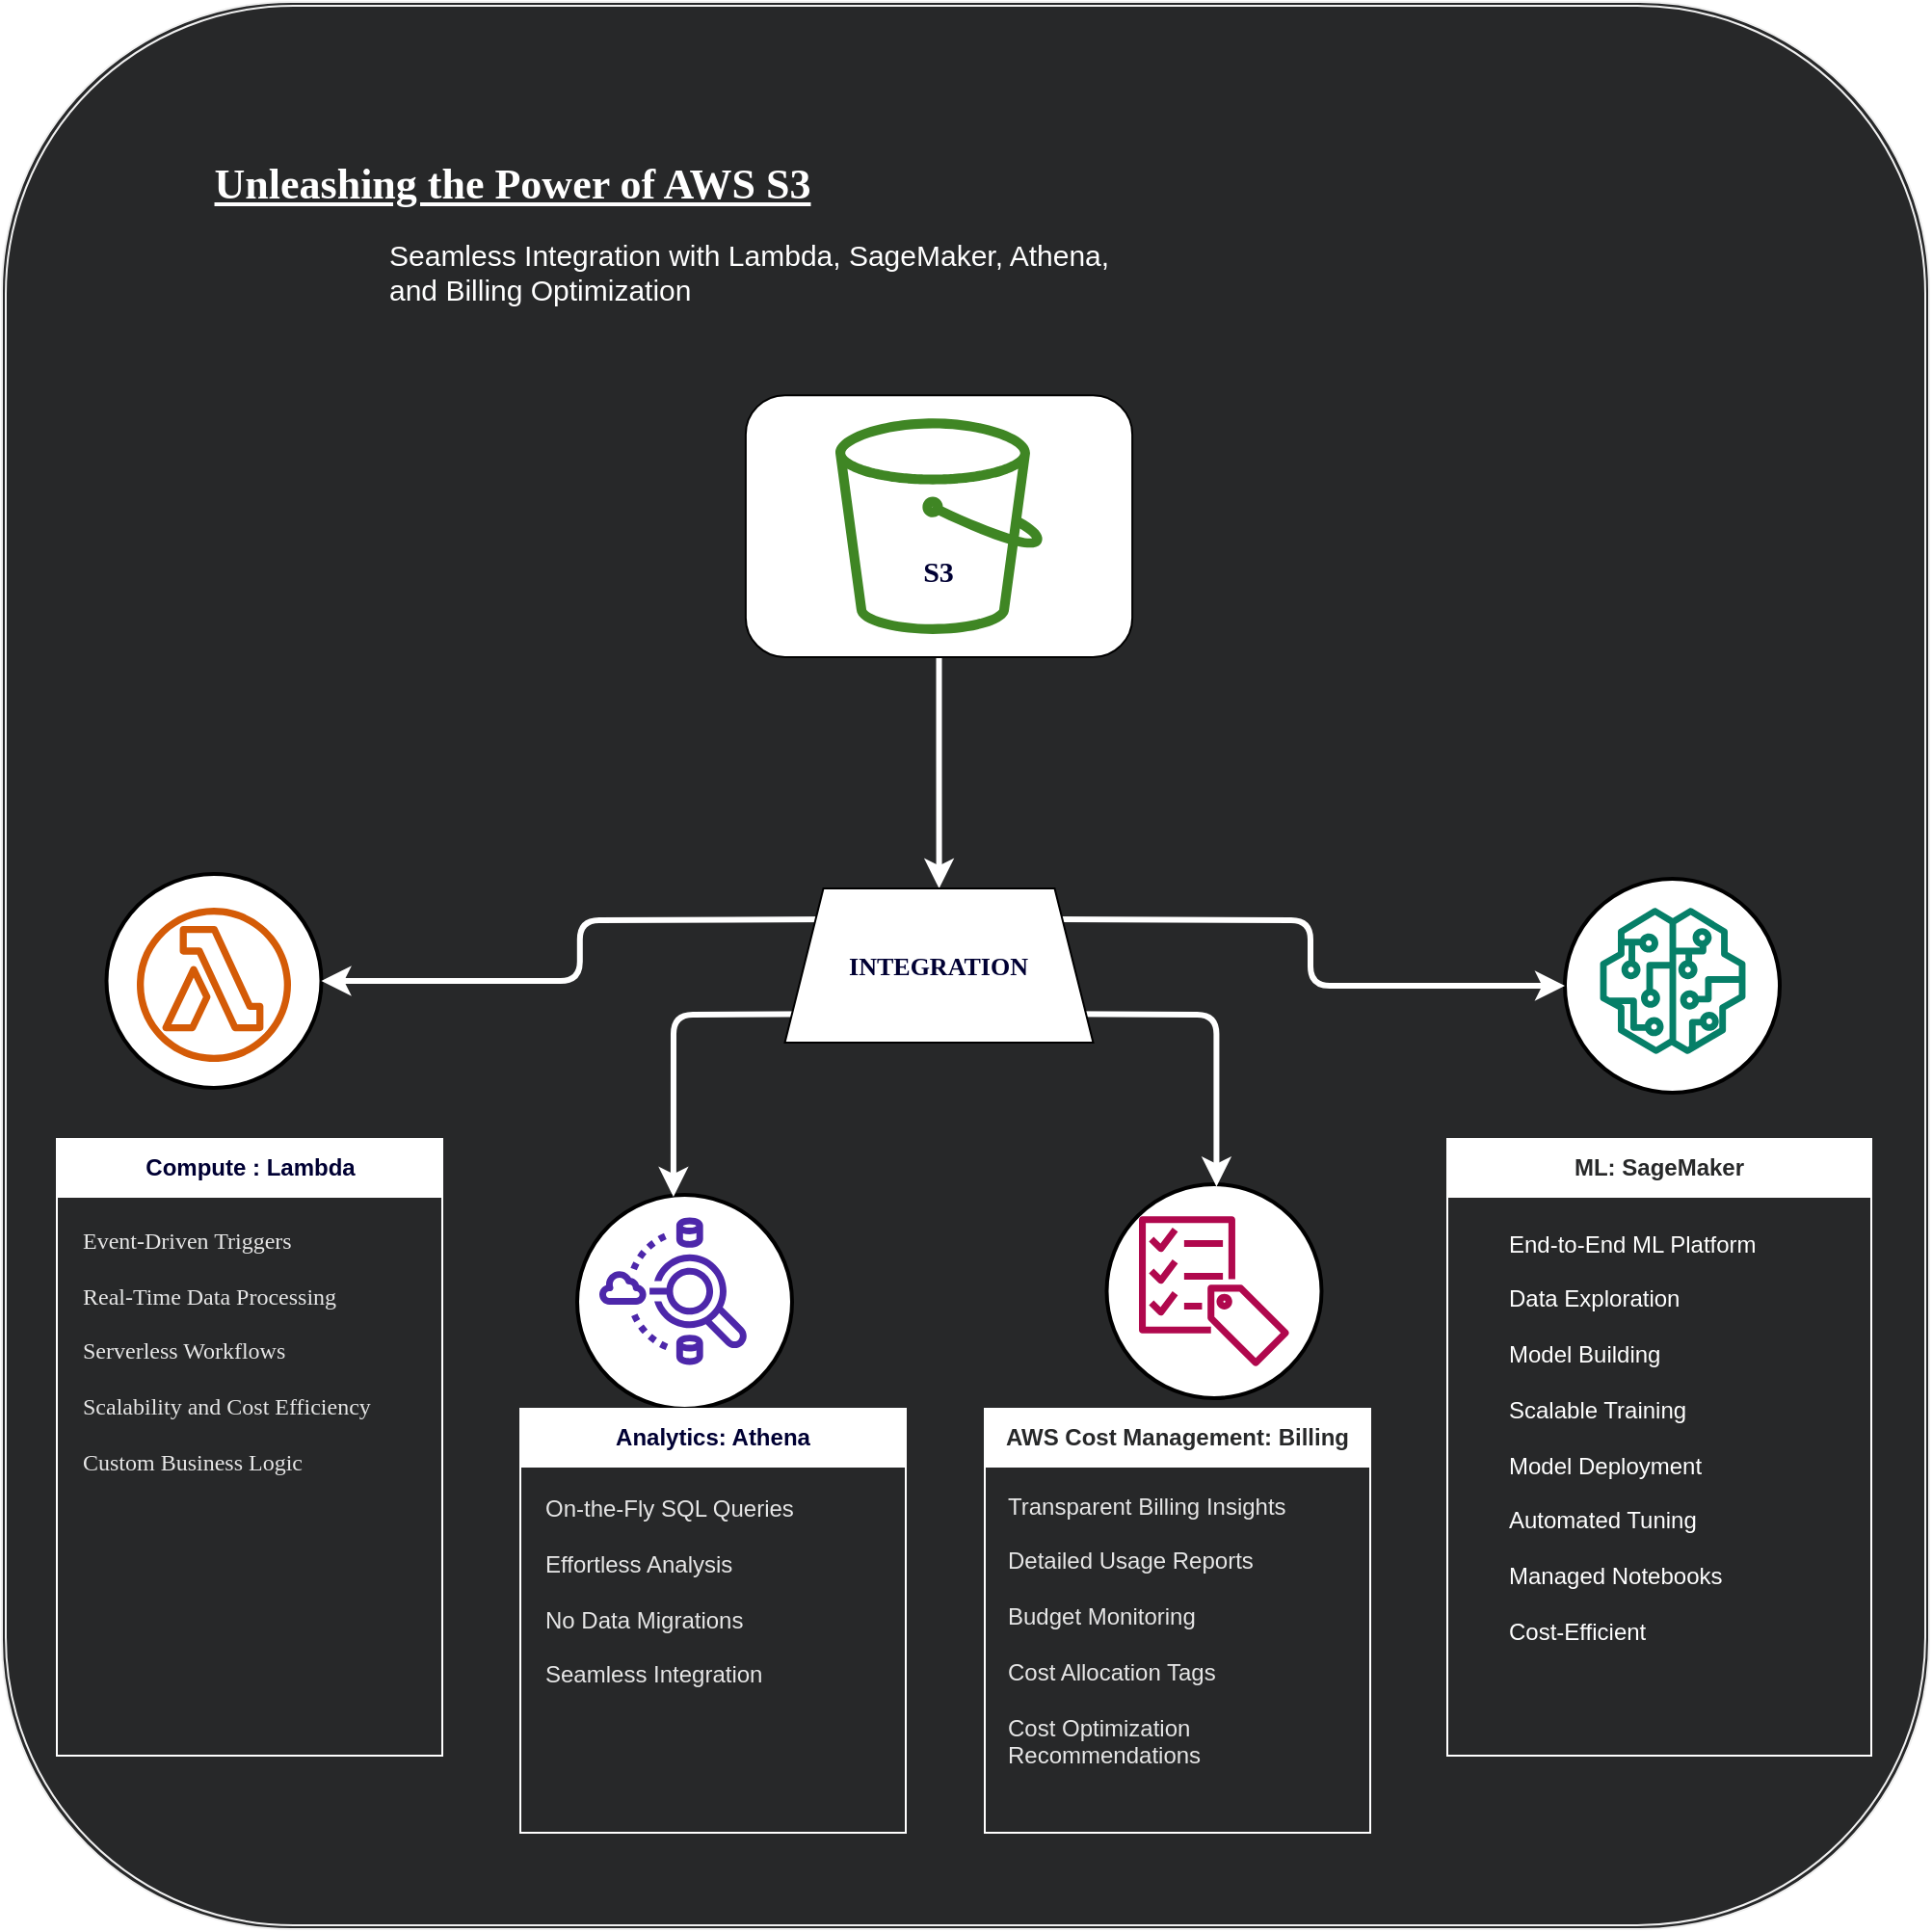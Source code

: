 <mxfile version="21.6.8" type="github">
  <diagram name="Page-1" id="5987fedf-629e-85c4-6858-42fee31821dd">
    <mxGraphModel dx="866" dy="1820" grid="1" gridSize="10" guides="1" tooltips="1" connect="1" arrows="1" fold="1" page="1" pageScale="1.5" pageWidth="1169" pageHeight="826" background="none" math="0" shadow="0">
      <root>
        <mxCell id="0" style=";html=1;" />
        <mxCell id="1" style=";html=1;" parent="0" />
        <mxCell id="1y28jx78B81ABTf8jZqV-2" value="" style="shape=ext;double=1;rounded=1;whiteSpace=wrap;html=1;fillColor=#272829;strokeColor=#F0F0F0;" parent="1" vertex="1">
          <mxGeometry x="10" y="-110" width="1000" height="1000" as="geometry" />
        </mxCell>
        <mxCell id="mxP638kjlEipobzDz_Bb-10" value="" style="strokeWidth=2;html=1;shape=mxgraph.flowchart.start_2;whiteSpace=wrap;" parent="1" vertex="1">
          <mxGeometry x="821" y="345" width="111.5" height="111" as="geometry" />
        </mxCell>
        <mxCell id="mxP638kjlEipobzDz_Bb-9" value="" style="strokeWidth=2;html=1;shape=mxgraph.flowchart.start_2;whiteSpace=wrap;" parent="1" vertex="1">
          <mxGeometry x="583.25" y="503.5" width="111.5" height="111" as="geometry" />
        </mxCell>
        <mxCell id="mxP638kjlEipobzDz_Bb-8" value="" style="strokeWidth=2;html=1;shape=mxgraph.flowchart.start_2;whiteSpace=wrap;" parent="1" vertex="1">
          <mxGeometry x="64.25" y="342.5" width="111.5" height="111" as="geometry" />
        </mxCell>
        <mxCell id="mxP638kjlEipobzDz_Bb-5" value="" style="strokeWidth=2;html=1;shape=mxgraph.flowchart.start_2;whiteSpace=wrap;" parent="1" vertex="1">
          <mxGeometry x="308.5" y="509" width="111.5" height="111" as="geometry" />
        </mxCell>
        <mxCell id="VEYagePClK9msia7UN-8-8" value="&lt;div align=&quot;left&quot;&gt;&lt;font color=&quot;#e6e6e6&quot;&gt;&lt;span style=&quot;background-color: rgb(39, 40, 41);&quot;&gt;On-the-Fly SQL Queries&lt;/span&gt;&lt;/font&gt;&lt;/div&gt;&lt;div align=&quot;left&quot;&gt;&lt;font color=&quot;#e6e6e6&quot;&gt;&lt;span style=&quot;background-color: rgb(39, 40, 41);&quot;&gt;&lt;br&gt;&lt;/span&gt;&lt;/font&gt;&lt;/div&gt;&lt;div align=&quot;left&quot;&gt;&lt;font color=&quot;#e6e6e6&quot;&gt;&lt;span style=&quot;background-color: rgb(39, 40, 41);&quot;&gt;Effortless Analysis&lt;/span&gt;&lt;/font&gt;&lt;/div&gt;&lt;div align=&quot;left&quot;&gt;&lt;font color=&quot;#e6e6e6&quot;&gt;&lt;span style=&quot;background-color: rgb(39, 40, 41);&quot;&gt;&lt;br&gt;&lt;/span&gt;&lt;/font&gt;&lt;/div&gt;&lt;div align=&quot;left&quot;&gt;&lt;font color=&quot;#e6e6e6&quot;&gt;&lt;span style=&quot;background-color: rgb(39, 40, 41);&quot;&gt;No Data Migrations&lt;/span&gt;&lt;/font&gt;&lt;/div&gt;&lt;div align=&quot;left&quot;&gt;&lt;font color=&quot;#e6e6e6&quot;&gt;&lt;span style=&quot;background-color: rgb(39, 40, 41);&quot;&gt;&lt;br&gt;&lt;/span&gt;&lt;/font&gt;&lt;/div&gt;&lt;div align=&quot;left&quot;&gt;&lt;font color=&quot;#e6e6e6&quot;&gt;&lt;span style=&quot;background-color: rgb(39, 40, 41);&quot;&gt;Seamless Integration&lt;/span&gt;&lt;/font&gt;&lt;/div&gt;" style="text;strokeColor=none;align=left;fillColor=none;html=1;verticalAlign=middle;whiteSpace=wrap;rounded=0;" parent="1" vertex="1">
          <mxGeometry x="290" y="700" width="200" height="30" as="geometry" />
        </mxCell>
        <object label="&lt;font style=&quot;background-color: rgb(255, 255, 255);&quot; color=&quot;#000033&quot;&gt;Analytics: Athena&lt;/font&gt;" id="VEYagePClK9msia7UN-8-2">
          <mxCell style="swimlane;whiteSpace=wrap;html=1;startSize=30;strokeColor=#FFFFFF;" parent="1" vertex="1">
            <mxGeometry x="279" y="620" width="200" height="220" as="geometry" />
          </mxCell>
        </object>
        <mxCell id="2aweV3T2xqS6whoJP9f7-12" style="edgeStyle=orthogonalEdgeStyle;rounded=1;orthogonalLoop=1;jettySize=auto;html=1;exitX=0;exitY=0.25;exitDx=0;exitDy=0;strokeWidth=3;strokeColor=#FFFFFF;" parent="1" target="mxP638kjlEipobzDz_Bb-8" edge="1">
          <mxGeometry relative="1" as="geometry">
            <mxPoint x="180" y="400" as="targetPoint" />
            <mxPoint x="444" y="366" as="sourcePoint" />
          </mxGeometry>
        </mxCell>
        <mxCell id="2aweV3T2xqS6whoJP9f7-13" style="edgeStyle=orthogonalEdgeStyle;rounded=1;orthogonalLoop=1;jettySize=auto;html=1;exitX=0.25;exitY=1;exitDx=0;exitDy=0;strokeWidth=3;strokeColor=#FFFFFF;entryX=0.448;entryY=0.009;entryDx=0;entryDy=0;entryPerimeter=0;" parent="1" target="mxP638kjlEipobzDz_Bb-5" edge="1">
          <mxGeometry relative="1" as="geometry">
            <mxPoint x="465" y="415" as="sourcePoint" />
          </mxGeometry>
        </mxCell>
        <mxCell id="2aweV3T2xqS6whoJP9f7-14" style="edgeStyle=orthogonalEdgeStyle;rounded=1;orthogonalLoop=1;jettySize=auto;html=1;exitX=0.75;exitY=1;exitDx=0;exitDy=0;strokeWidth=3;strokeColor=#FFFFFF;entryX=0.511;entryY=0.011;entryDx=0;entryDy=0;entryPerimeter=0;" parent="1" target="mxP638kjlEipobzDz_Bb-9" edge="1">
          <mxGeometry relative="1" as="geometry">
            <mxPoint x="640" y="500" as="targetPoint" />
            <mxPoint x="535" y="415" as="sourcePoint" />
          </mxGeometry>
        </mxCell>
        <mxCell id="2aweV3T2xqS6whoJP9f7-15" style="edgeStyle=orthogonalEdgeStyle;rounded=1;orthogonalLoop=1;jettySize=auto;html=1;exitX=1;exitY=0.25;exitDx=0;exitDy=0;strokeColor=#FFFFFF;strokeWidth=3;" parent="1" target="mxP638kjlEipobzDz_Bb-10" edge="1">
          <mxGeometry relative="1" as="geometry">
            <mxPoint x="810" y="398" as="targetPoint" />
            <mxPoint x="556" y="366" as="sourcePoint" />
          </mxGeometry>
        </mxCell>
        <mxCell id="1y28jx78B81ABTf8jZqV-3" value="&lt;font style=&quot;font-size: 22px;&quot; color=&quot;#ffffff&quot;&gt;&lt;u&gt;&lt;b&gt;Unleashing the Power of AWS S3&lt;br&gt;&lt;/b&gt;&lt;/u&gt;&lt;/font&gt;" style="text;strokeColor=none;align=center;fillColor=none;html=1;verticalAlign=middle;whiteSpace=wrap;rounded=0;fontFamily=Times New Roman;" parent="1" vertex="1">
          <mxGeometry x="60" y="-110" width="430" height="190" as="geometry" />
        </mxCell>
        <mxCell id="1y28jx78B81ABTf8jZqV-5" value="&lt;div style=&quot;font-size: 15px;&quot; align=&quot;left&quot;&gt;&lt;font style=&quot;font-size: 15px;&quot; color=&quot;#ffffff&quot;&gt;Seamless Integration with Lambda, SageMaker, Athena, and Billing Optimization&lt;/font&gt;&lt;/div&gt;" style="text;strokeColor=none;align=left;fillColor=none;html=1;verticalAlign=middle;whiteSpace=wrap;rounded=0;" parent="1" vertex="1">
          <mxGeometry x="209" y="20" width="391" height="20" as="geometry" />
        </mxCell>
        <mxCell id="OEtQYtJ9bLpGkYWoauWw-2" value="" style="edgeStyle=orthogonalEdgeStyle;rounded=0;orthogonalLoop=1;jettySize=auto;html=1;strokeWidth=3;strokeColor=#FFFFFF;" edge="1" parent="1" source="1y28jx78B81ABTf8jZqV-6" target="OEtQYtJ9bLpGkYWoauWw-1">
          <mxGeometry relative="1" as="geometry" />
        </mxCell>
        <mxCell id="2aweV3T2xqS6whoJP9f7-6" value="" style="sketch=0;outlineConnect=0;fontColor=#232F3E;gradientColor=none;fillColor=#D45B07;strokeColor=none;dashed=0;verticalLabelPosition=bottom;verticalAlign=top;align=center;html=1;fontSize=12;fontStyle=0;aspect=fixed;pointerEvents=1;shape=mxgraph.aws4.lambda_function;" parent="1" vertex="1">
          <mxGeometry x="80" y="360" width="80" height="80" as="geometry" />
        </mxCell>
        <mxCell id="2aweV3T2xqS6whoJP9f7-7" value="" style="sketch=0;outlineConnect=0;fontColor=#232F3E;gradientColor=none;fillColor=#067F68;strokeColor=none;dashed=0;verticalLabelPosition=bottom;verticalAlign=top;align=center;html=1;fontSize=12;fontStyle=0;aspect=fixed;pointerEvents=1;shape=mxgraph.aws4.sagemaker_model;" parent="1" vertex="1">
          <mxGeometry x="839" y="360" width="76" height="76" as="geometry" />
        </mxCell>
        <mxCell id="2aweV3T2xqS6whoJP9f7-8" value="" style="sketch=0;outlineConnect=0;fontColor=#232F3E;gradientColor=none;fillColor=#4D27AA;strokeColor=none;dashed=0;verticalLabelPosition=bottom;verticalAlign=top;align=center;html=1;fontSize=12;fontStyle=0;aspect=fixed;pointerEvents=1;shape=mxgraph.aws4.athena_data_source_connectors;" parent="1" vertex="1">
          <mxGeometry x="320" y="520" width="77" height="78" as="geometry" />
        </mxCell>
        <mxCell id="2aweV3T2xqS6whoJP9f7-9" value="" style="sketch=0;outlineConnect=0;fontColor=#232F3E;gradientColor=none;fillColor=#B0084D;strokeColor=none;dashed=0;verticalLabelPosition=bottom;verticalAlign=top;align=center;html=1;fontSize=12;fontStyle=0;aspect=fixed;pointerEvents=1;shape=mxgraph.aws4.checklist_cost;" parent="1" vertex="1">
          <mxGeometry x="600" y="520" width="78" height="78" as="geometry" />
        </mxCell>
        <object label="&lt;font style=&quot;background-color: rgb(255, 255, 255);&quot; color=&quot;#000033&quot;&gt;Compute : Lambda&lt;/font&gt;" id="VEYagePClK9msia7UN-8-1">
          <mxCell style="swimlane;whiteSpace=wrap;html=1;startSize=30;strokeColor=#FFFFFF;" parent="1" vertex="1">
            <mxGeometry x="38.5" y="480" width="200" height="320" as="geometry" />
          </mxCell>
        </object>
        <mxCell id="VEYagePClK9msia7UN-8-7" value="&lt;div align=&quot;left&quot;&gt;&lt;font style=&quot;background-color: rgb(39, 40, 41);&quot; face=&quot;Verdana&quot; color=&quot;#e6e6e6&quot;&gt;Event-Driven Triggers&lt;/font&gt;&lt;/div&gt;&lt;div align=&quot;left&quot;&gt;&lt;font style=&quot;background-color: rgb(39, 40, 41);&quot; face=&quot;Verdana&quot; color=&quot;#e6e6e6&quot;&gt;&lt;br&gt;&lt;/font&gt;&lt;/div&gt;&lt;div align=&quot;left&quot;&gt;&lt;font style=&quot;background-color: rgb(39, 40, 41);&quot; face=&quot;Verdana&quot; color=&quot;#e6e6e6&quot;&gt;Real-Time Data Processing&lt;/font&gt;&lt;/div&gt;&lt;div align=&quot;left&quot;&gt;&lt;font style=&quot;background-color: rgb(39, 40, 41);&quot; face=&quot;Verdana&quot; color=&quot;#e6e6e6&quot;&gt;&lt;br&gt;&lt;/font&gt;&lt;/div&gt;&lt;div align=&quot;left&quot;&gt;&lt;font style=&quot;background-color: rgb(39, 40, 41);&quot; face=&quot;Verdana&quot; color=&quot;#e6e6e6&quot;&gt;Serverless Workflows&lt;/font&gt;&lt;/div&gt;&lt;div align=&quot;left&quot;&gt;&lt;font style=&quot;background-color: rgb(39, 40, 41);&quot; face=&quot;Verdana&quot; color=&quot;#e6e6e6&quot;&gt;&lt;br&gt;&lt;/font&gt;&lt;/div&gt;&lt;div align=&quot;left&quot;&gt;&lt;font style=&quot;background-color: rgb(39, 40, 41);&quot; face=&quot;Verdana&quot; color=&quot;#e6e6e6&quot;&gt;Scalability and Cost Efficiency&lt;/font&gt;&lt;/div&gt;&lt;div align=&quot;left&quot;&gt;&lt;font style=&quot;background-color: rgb(39, 40, 41);&quot; face=&quot;Verdana&quot; color=&quot;#e6e6e6&quot;&gt;&lt;br&gt;&lt;/font&gt;&lt;/div&gt;&lt;div align=&quot;left&quot;&gt;&lt;font style=&quot;background-color: rgb(39, 40, 41);&quot; face=&quot;Verdana&quot; color=&quot;#e6e6e6&quot;&gt;Custom Business Logic&lt;/font&gt;&lt;/div&gt;" style="text;strokeColor=none;align=left;fillColor=none;html=1;verticalAlign=middle;whiteSpace=wrap;rounded=0;" parent="VEYagePClK9msia7UN-8-1" vertex="1">
          <mxGeometry x="11.5" y="95" width="200" height="30" as="geometry" />
        </mxCell>
        <object label="&lt;font style=&quot;background-color: rgb(255, 255, 255);&quot; color=&quot;#272829&quot;&gt;ML: SageMaker&lt;/font&gt;" id="VEYagePClK9msia7UN-8-3">
          <mxCell style="swimlane;whiteSpace=wrap;html=1;startSize=30;strokeColor=#FFFFFF;" parent="1" vertex="1">
            <mxGeometry x="760" y="480" width="220" height="320" as="geometry" />
          </mxCell>
        </object>
        <mxCell id="VEYagePClK9msia7UN-8-10" value="&lt;div&gt;&lt;font color=&quot;#ffffff&quot;&gt;&lt;span style=&quot;background-color: rgb(39, 40, 41);&quot;&gt;End-to-End ML Platform&lt;/span&gt;&lt;/font&gt;&lt;/div&gt;&lt;div&gt;&lt;font color=&quot;#ffffff&quot;&gt;&lt;span style=&quot;background-color: rgb(39, 40, 41);&quot;&gt;&lt;br&gt;&lt;/span&gt;&lt;/font&gt;&lt;/div&gt;&lt;div&gt;&lt;font color=&quot;#ffffff&quot;&gt;&lt;span style=&quot;background-color: rgb(39, 40, 41);&quot;&gt;Data Exploration&lt;/span&gt;&lt;/font&gt;&lt;/div&gt;&lt;div&gt;&lt;font color=&quot;#ffffff&quot;&gt;&lt;span style=&quot;background-color: rgb(39, 40, 41);&quot;&gt;&lt;br&gt;&lt;/span&gt;&lt;/font&gt;&lt;/div&gt;&lt;div&gt;&lt;font color=&quot;#ffffff&quot;&gt;&lt;span style=&quot;background-color: rgb(39, 40, 41);&quot;&gt;Model Building&lt;/span&gt;&lt;/font&gt;&lt;/div&gt;&lt;div&gt;&lt;font color=&quot;#ffffff&quot;&gt;&lt;span style=&quot;background-color: rgb(39, 40, 41);&quot;&gt;&lt;br&gt;&lt;/span&gt;&lt;/font&gt;&lt;/div&gt;&lt;div&gt;&lt;font color=&quot;#ffffff&quot;&gt;&lt;span style=&quot;background-color: rgb(39, 40, 41);&quot;&gt;Scalable Training&lt;/span&gt;&lt;/font&gt;&lt;/div&gt;&lt;div&gt;&lt;font color=&quot;#ffffff&quot;&gt;&lt;span style=&quot;background-color: rgb(39, 40, 41);&quot;&gt;&lt;br&gt;&lt;/span&gt;&lt;/font&gt;&lt;/div&gt;&lt;div&gt;&lt;font color=&quot;#ffffff&quot;&gt;&lt;span style=&quot;background-color: rgb(39, 40, 41);&quot;&gt;Model Deployment&lt;/span&gt;&lt;/font&gt;&lt;/div&gt;&lt;div&gt;&lt;font color=&quot;#ffffff&quot;&gt;&lt;span style=&quot;background-color: rgb(39, 40, 41);&quot;&gt;&lt;br&gt;&lt;/span&gt;&lt;/font&gt;&lt;/div&gt;&lt;div&gt;&lt;font color=&quot;#ffffff&quot;&gt;&lt;span style=&quot;background-color: rgb(39, 40, 41);&quot;&gt;Automated Tuning&lt;/span&gt;&lt;/font&gt;&lt;/div&gt;&lt;div&gt;&lt;font color=&quot;#ffffff&quot;&gt;&lt;span style=&quot;background-color: rgb(39, 40, 41);&quot;&gt;&lt;br&gt;&lt;/span&gt;&lt;/font&gt;&lt;/div&gt;&lt;div&gt;&lt;font color=&quot;#ffffff&quot;&gt;&lt;span style=&quot;background-color: rgb(39, 40, 41);&quot;&gt;Managed Notebooks&lt;/span&gt;&lt;/font&gt;&lt;/div&gt;&lt;div&gt;&lt;font color=&quot;#ffffff&quot;&gt;&lt;span style=&quot;background-color: rgb(39, 40, 41);&quot;&gt;&lt;br&gt;&lt;/span&gt;&lt;/font&gt;&lt;/div&gt;&lt;div&gt;&lt;font color=&quot;#ffffff&quot;&gt;&lt;span style=&quot;background-color: rgb(39, 40, 41);&quot;&gt;Cost-Efficient&lt;/span&gt;&lt;/font&gt;&lt;/div&gt;" style="text;strokeColor=none;align=left;fillColor=none;html=1;verticalAlign=middle;whiteSpace=wrap;rounded=0;" parent="VEYagePClK9msia7UN-8-3" vertex="1">
          <mxGeometry x="30" y="140" width="200" height="30" as="geometry" />
        </mxCell>
        <object label="&lt;font style=&quot;background-color: rgb(255, 255, 255);&quot; color=&quot;#272829&quot;&gt;AWS Cost Management: Billing&lt;/font&gt;" id="VEYagePClK9msia7UN-8-5">
          <mxCell style="swimlane;whiteSpace=wrap;html=1;startSize=30;strokeColor=#FFFFFF;" parent="1" vertex="1">
            <mxGeometry x="520" y="620" width="200" height="220" as="geometry">
              <mxRectangle x="520" y="620" width="210" height="30" as="alternateBounds" />
            </mxGeometry>
          </mxCell>
        </object>
        <mxCell id="VEYagePClK9msia7UN-8-9" value="&lt;div&gt;&lt;font color=&quot;#e6e6e6&quot;&gt;&lt;span style=&quot;background-color: rgb(39, 40, 41);&quot;&gt;Transparent Billing Insights&lt;/span&gt;&lt;/font&gt;&lt;/div&gt;&lt;div&gt;&lt;font color=&quot;#e6e6e6&quot;&gt;&lt;span style=&quot;background-color: rgb(39, 40, 41);&quot;&gt;&lt;br&gt;&lt;/span&gt;&lt;/font&gt;&lt;/div&gt;&lt;div&gt;&lt;font color=&quot;#e6e6e6&quot;&gt;&lt;span style=&quot;background-color: rgb(39, 40, 41);&quot;&gt;Detailed Usage Reports&lt;/span&gt;&lt;/font&gt;&lt;/div&gt;&lt;div&gt;&lt;font color=&quot;#e6e6e6&quot;&gt;&lt;span style=&quot;background-color: rgb(39, 40, 41);&quot;&gt;&lt;br&gt;&lt;/span&gt;&lt;/font&gt;&lt;/div&gt;&lt;div&gt;&lt;font color=&quot;#e6e6e6&quot;&gt;&lt;span style=&quot;background-color: rgb(39, 40, 41);&quot;&gt;Budget Monitoring&lt;/span&gt;&lt;/font&gt;&lt;/div&gt;&lt;div&gt;&lt;font color=&quot;#e6e6e6&quot;&gt;&lt;span style=&quot;background-color: rgb(39, 40, 41);&quot;&gt;&lt;br&gt;&lt;/span&gt;&lt;/font&gt;&lt;/div&gt;&lt;div&gt;&lt;font color=&quot;#e6e6e6&quot;&gt;&lt;span style=&quot;background-color: rgb(39, 40, 41);&quot;&gt;Cost Allocation Tags&lt;/span&gt;&lt;/font&gt;&lt;/div&gt;&lt;div&gt;&lt;font color=&quot;#e6e6e6&quot;&gt;&lt;span style=&quot;background-color: rgb(39, 40, 41);&quot;&gt;&lt;br&gt;&lt;/span&gt;&lt;/font&gt;&lt;/div&gt;&lt;div&gt;&lt;font color=&quot;#e6e6e6&quot;&gt;&lt;span style=&quot;background-color: rgb(39, 40, 41);&quot;&gt;Cost Optimization Recommendations&lt;/span&gt;&lt;/font&gt;&lt;/div&gt;" style="text;strokeColor=none;align=left;fillColor=none;html=1;verticalAlign=middle;whiteSpace=wrap;rounded=0;" parent="VEYagePClK9msia7UN-8-5" vertex="1">
          <mxGeometry x="10" y="100" width="200" height="30" as="geometry" />
        </mxCell>
        <mxCell id="OEtQYtJ9bLpGkYWoauWw-1" value="" style="shape=trapezoid;perimeter=trapezoidPerimeter;whiteSpace=wrap;html=1;fixedSize=1;" vertex="1" parent="1">
          <mxGeometry x="416.25" y="350" width="160" height="80" as="geometry" />
        </mxCell>
        <mxCell id="mxP638kjlEipobzDz_Bb-1" value="&lt;font style=&quot;background-color: rgb(255, 255, 255);&quot; size=&quot;1&quot; face=&quot;Verdana&quot; color=&quot;#000033&quot;&gt;&lt;b style=&quot;font-size: 13px;&quot;&gt;INTEGRATION&lt;/b&gt;&lt;/font&gt;" style="text;strokeColor=none;align=center;fillColor=none;html=1;verticalAlign=middle;whiteSpace=wrap;rounded=0;" parent="1" vertex="1">
          <mxGeometry x="466.25" y="375" width="60" height="30" as="geometry" />
        </mxCell>
        <mxCell id="OEtQYtJ9bLpGkYWoauWw-3" value="" style="rounded=1;whiteSpace=wrap;html=1;" vertex="1" parent="1">
          <mxGeometry x="395.94" y="94.1" width="200.62" height="135.9" as="geometry" />
        </mxCell>
        <mxCell id="mxP638kjlEipobzDz_Bb-12" value="&lt;div&gt;&lt;font size=&quot;1&quot; color=&quot;#000033&quot;&gt;&lt;b&gt;&lt;font style=&quot;font-size: 15px;&quot; face=&quot;Verdana&quot;&gt;S3&lt;/font&gt;&lt;/b&gt;&lt;/font&gt;&lt;/div&gt;" style="text;strokeColor=none;align=center;fillColor=none;html=1;verticalAlign=middle;whiteSpace=wrap;rounded=0;" parent="1" vertex="1">
          <mxGeometry x="446.25" y="160" width="100" height="50" as="geometry" />
        </mxCell>
        <mxCell id="1y28jx78B81ABTf8jZqV-6" value="" style="sketch=0;outlineConnect=0;fontColor=#232F3E;gradientColor=none;fillColor=#3F8624;strokeColor=none;dashed=0;verticalLabelPosition=bottom;verticalAlign=top;align=center;html=1;fontSize=12;fontStyle=0;aspect=fixed;pointerEvents=1;shape=mxgraph.aws4.bucket;" parent="1" vertex="1">
          <mxGeometry x="442.5" y="106.15" width="107.5" height="111.8" as="geometry" />
        </mxCell>
      </root>
    </mxGraphModel>
  </diagram>
</mxfile>
